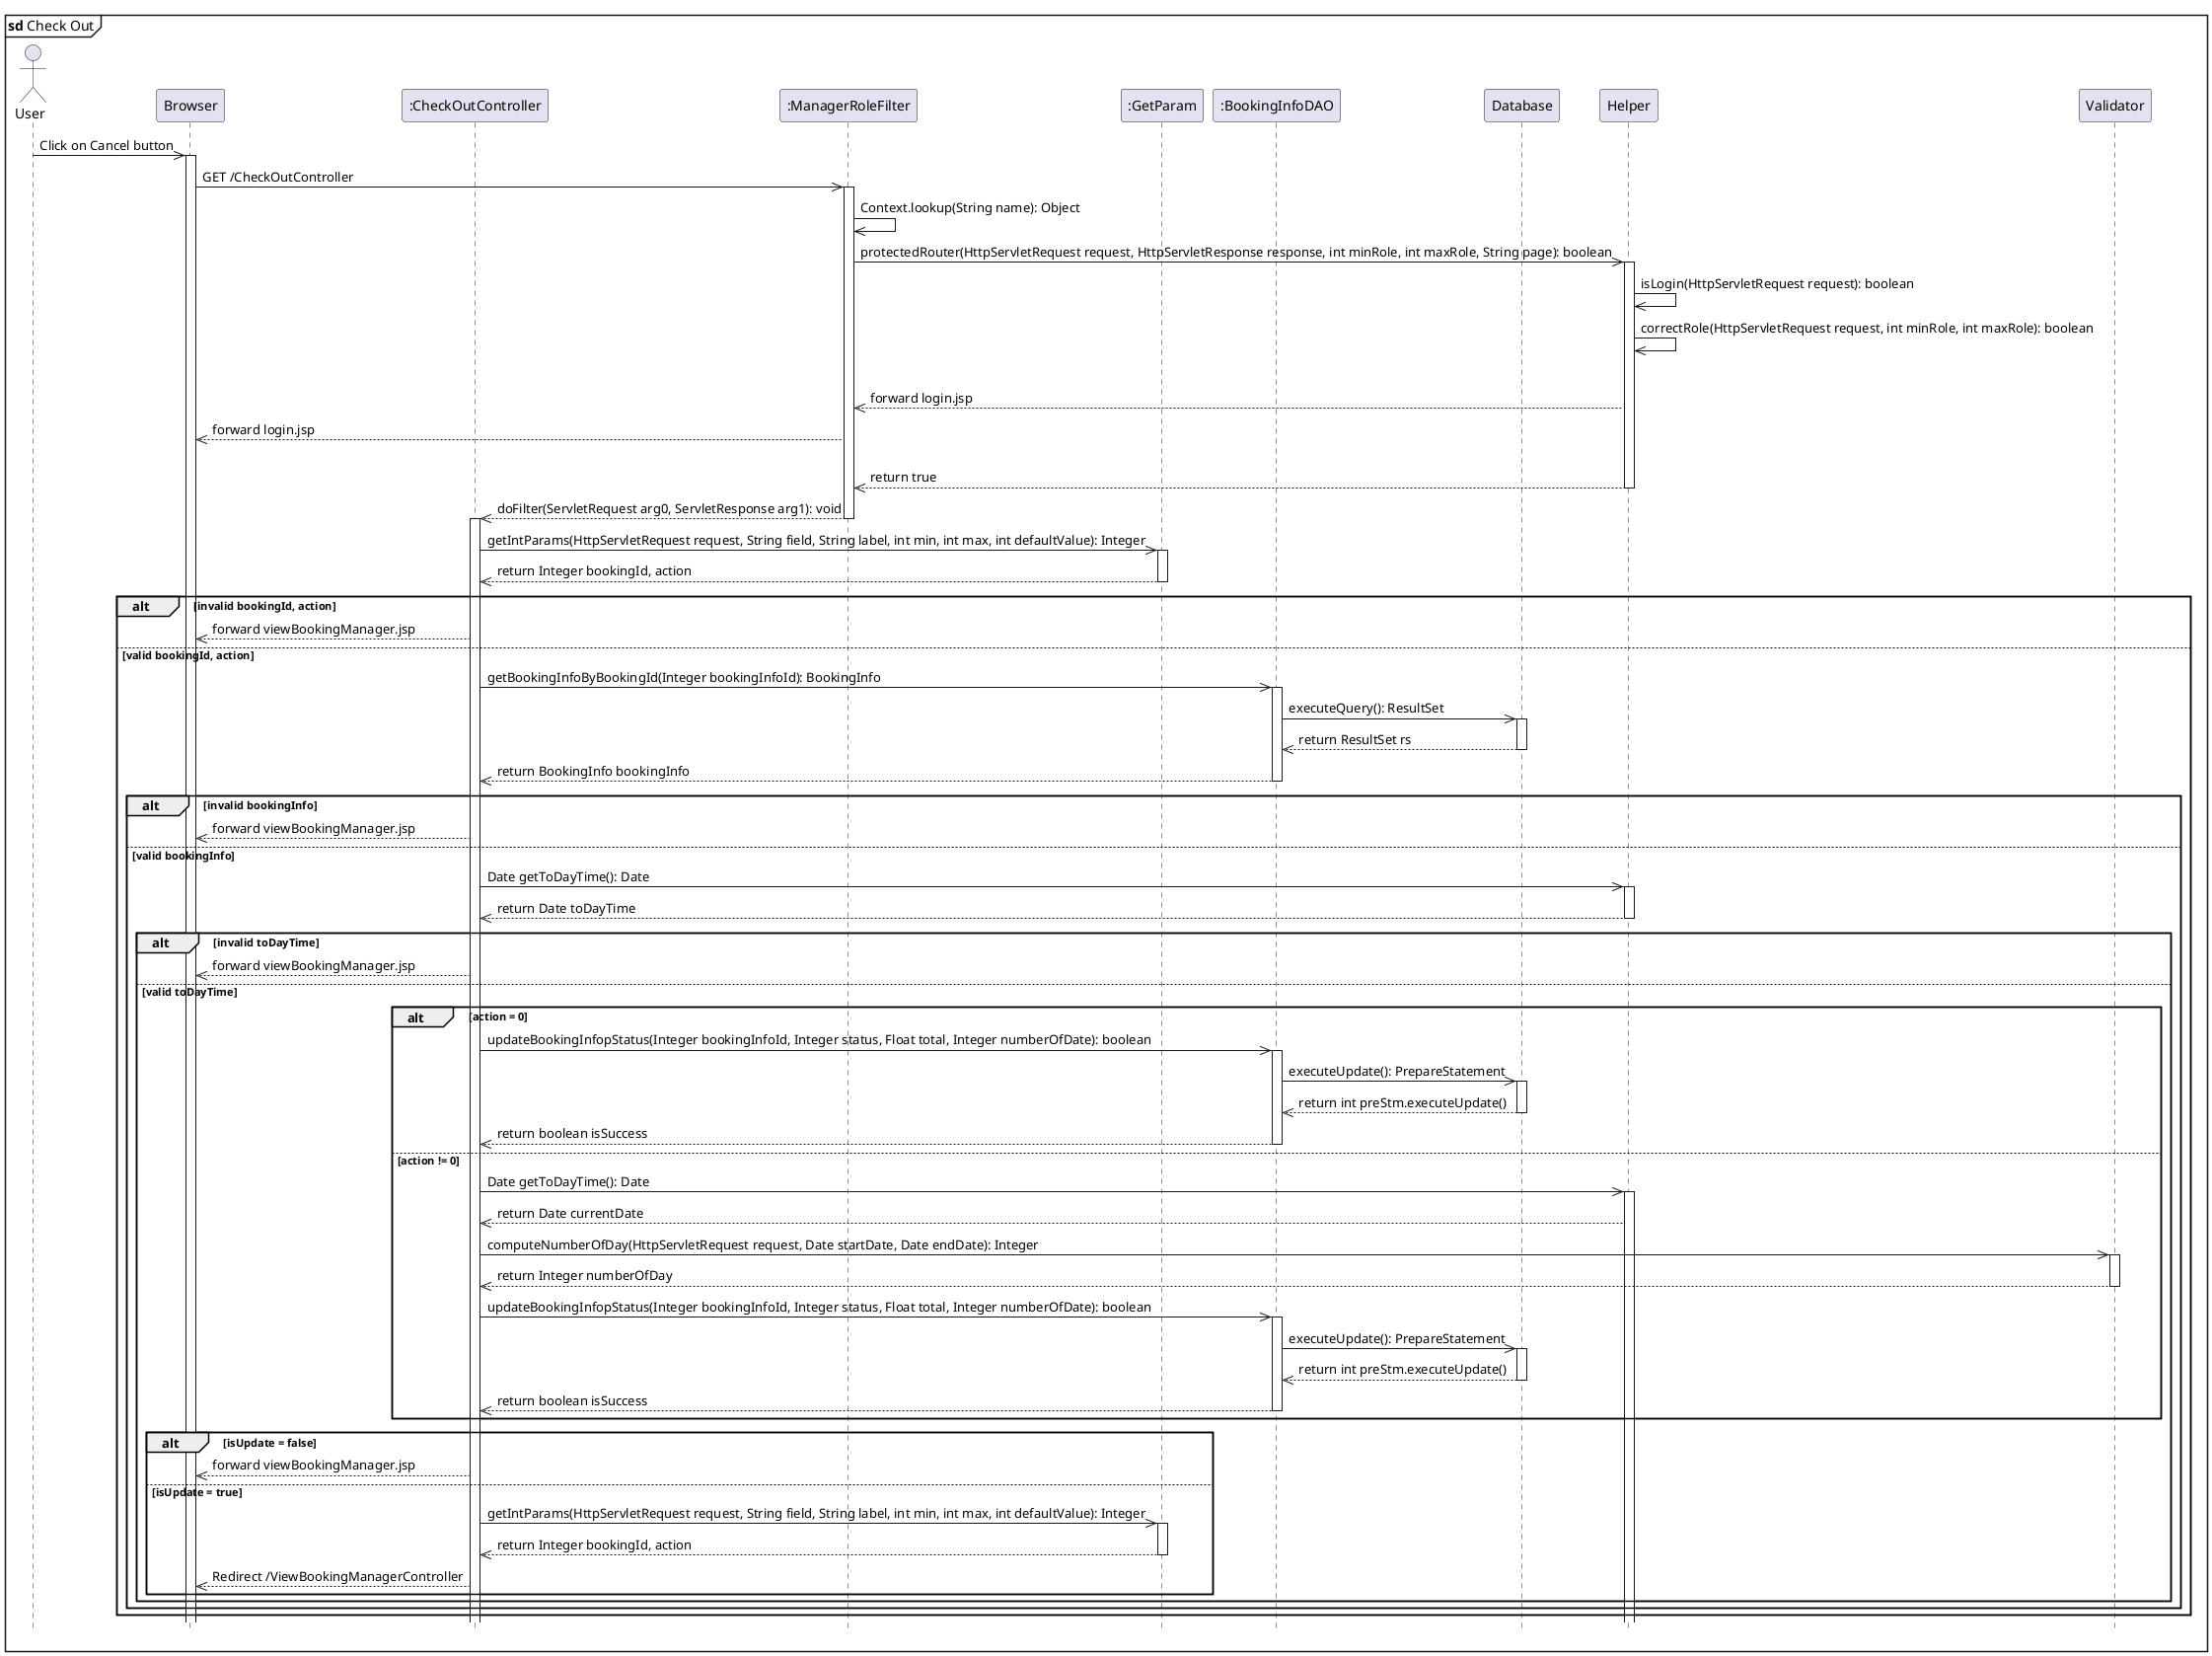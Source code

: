 @startuml checkOut

hide footbox
mainframe <b>sd</b> Check Out
actor User
participant "Browser" as Browser
participant ":CheckOutController" as CheckOutController
participant ":ManagerRoleFilter" as ManagerRoleFilter
participant ":GetParam" as GetParam
participant ":BookingInfoDAO" as BookingInfoDAO
participant "Database" as DB
participant "Helper" as Helper
participant "Validator" as Validator



User ->> Browser: Click on Cancel button
activate Browser

Browser ->> ManagerRoleFilter: GET /CheckOutController
activate ManagerRoleFilter
ManagerRoleFilter ->> ManagerRoleFilter: Context.lookup(String name): Object
ManagerRoleFilter ->> Helper: protectedRouter(HttpServletRequest request, HttpServletResponse response, int minRole, int maxRole, String page): boolean
activate Helper
Helper ->> Helper: isLogin(HttpServletRequest request): boolean
Helper ->> Helper: correctRole(HttpServletRequest request, int minRole, int maxRole): boolean
alt return false 
    Helper -->> ManagerRoleFilter: forward login.jsp
    ManagerRoleFilter -->> Browser: forward login.jsp
else return true
    Helper -->> ManagerRoleFilter: return true
    deactivate Helper
    ManagerRoleFilter -->> CheckOutController: doFilter(ServletRequest arg0, ServletResponse arg1): void
    deactivate ManagerRoleFilter
    activate CheckOutController
    CheckOutController ->> GetParam: getIntParams(HttpServletRequest request, String field, String label, int min, int max, int defaultValue): Integer   
    activate GetParam
    GetParam -->> CheckOutController: return Integer bookingId, action
    deactivate GetParam
    alt invalid bookingId, action
        CheckOutController -->> Browser: forward viewBookingManager.jsp
    else valid bookingId, action
        CheckOutController ->> BookingInfoDAO: getBookingInfoByBookingId(Integer bookingInfoId): BookingInfo
        activate BookingInfoDAO
        BookingInfoDAO ->> DB: executeQuery(): ResultSet
        activate DB
        DB -->> BookingInfoDAO: return ResultSet rs
        deactivate DB
        BookingInfoDAO -->> CheckOutController: return BookingInfo bookingInfo
        deactivate BookingInfoDAO
        alt invalid bookingInfo
            CheckOutController -->> Browser: forward viewBookingManager.jsp
        else valid bookingInfo
            CheckOutController ->> Helper: Date getToDayTime(): Date
            activate Helper
            Helper -->> CheckOutController: return Date toDayTime
            deactivate Helper
            alt invalid toDayTime
                CheckOutController -->> Browser: forward viewBookingManager.jsp
            else valid toDayTime
                alt action = 0
                    CheckOutController ->> BookingInfoDAO: updateBookingInfopStatus(Integer bookingInfoId, Integer status, Float total, Integer numberOfDate): boolean
                    activate BookingInfoDAO
                    BookingInfoDAO ->> DB: executeUpdate(): PrepareStatement
                    activate DB
                    DB -->> BookingInfoDAO: return int preStm.executeUpdate()
                    deactivate DB
                    BookingInfoDAO -->> CheckOutController: return boolean isSuccess
                    deactivate BookingInfoDAO
                else action != 0
                    CheckOutController ->> Helper: Date getToDayTime(): Date
                    activate Helper
                    Helper -->> CheckOutController: return Date currentDate
                    CheckOutController ->> Validator: computeNumberOfDay(HttpServletRequest request, Date startDate, Date endDate): Integer
                    activate Validator
                    Validator -->> CheckOutController: return Integer numberOfDay
                    deactivate Validator
                    CheckOutController ->> BookingInfoDAO: updateBookingInfopStatus(Integer bookingInfoId, Integer status, Float total, Integer numberOfDate): boolean
                    activate BookingInfoDAO
                    BookingInfoDAO ->> DB: executeUpdate(): PrepareStatement
                    activate DB
                    DB -->> BookingInfoDAO: return int preStm.executeUpdate()
                    deactivate DB
                    BookingInfoDAO -->> CheckOutController: return boolean isSuccess
                    deactivate BookingInfoDAO
                end
            alt isUpdate = false
                CheckOutController -->> Browser: forward viewBookingManager.jsp
            else isUpdate = true
                CheckOutController ->> GetParam: getIntParams(HttpServletRequest request, String field, String label, int min, int max, int defaultValue): Integer   
                activate GetParam
                GetParam -->> CheckOutController: return Integer bookingId, action
                deactivate GetParam
                CheckOutController -->> Browser: Redirect /ViewBookingManagerController
            end
        end
    end
end
@enduml

